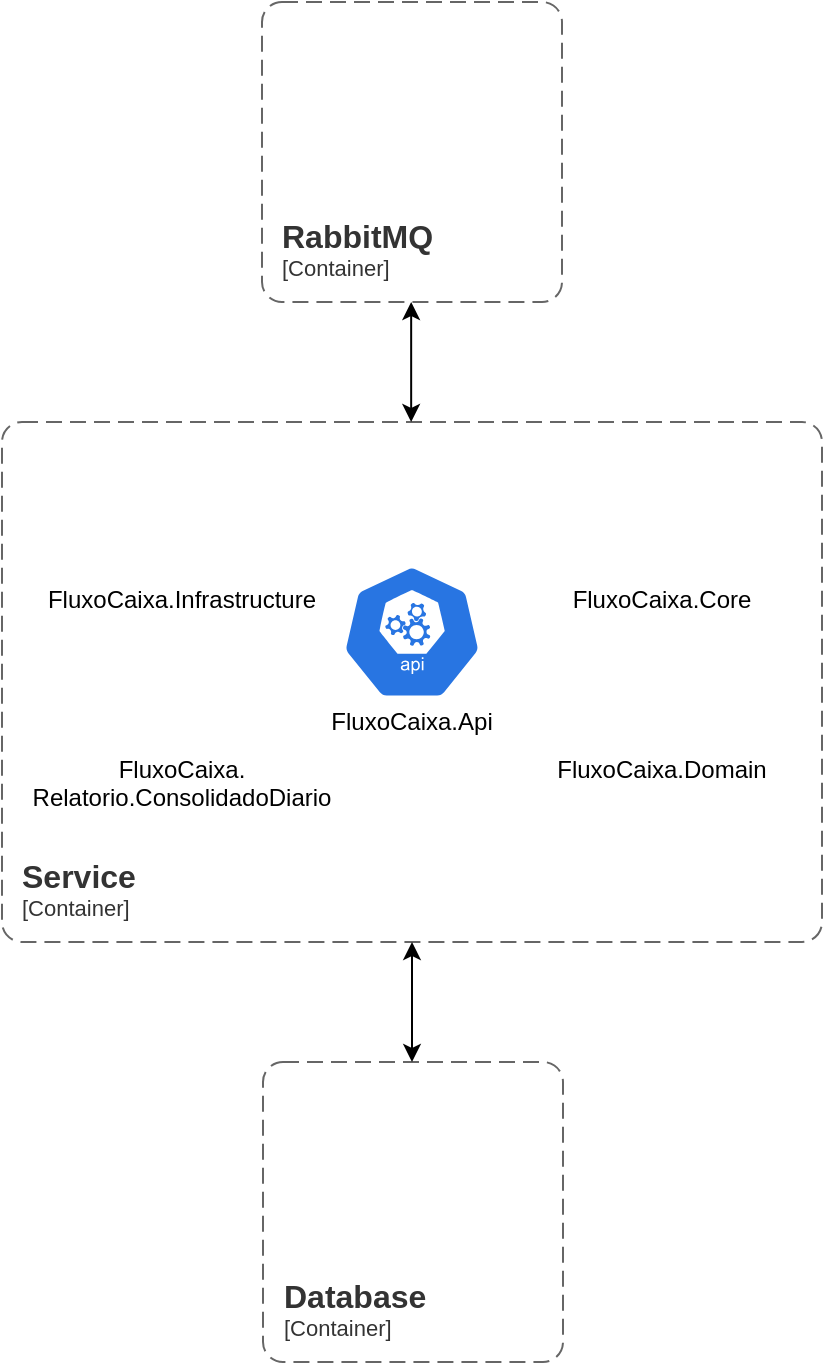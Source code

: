 <mxfile version="20.3.0" type="device"><diagram id="GvixkBmLiv466eLl4Ri_" name="Página-1"><mxGraphModel dx="883" dy="1020" grid="1" gridSize="10" guides="1" tooltips="1" connect="1" arrows="1" fold="1" page="1" pageScale="1" pageWidth="827" pageHeight="1169" math="0" shadow="0"><root><mxCell id="0"/><mxCell id="1" parent="0"/><mxCell id="3412RU-g20woyOoF1RDZ-2" value="" style="sketch=0;html=1;dashed=0;whitespace=wrap;fillColor=#2875E2;strokeColor=#ffffff;points=[[0.005,0.63,0],[0.1,0.2,0],[0.9,0.2,0],[0.5,0,0],[0.995,0.63,0],[0.72,0.99,0],[0.5,1,0],[0.28,0.99,0]];shape=mxgraph.kubernetes.icon;prIcon=api" vertex="1" parent="1"><mxGeometry x="185" y="350" width="70" height="70" as="geometry"/></mxCell><mxCell id="3412RU-g20woyOoF1RDZ-3" value="" style="shape=image;verticalLabelPosition=bottom;labelBackgroundColor=default;verticalAlign=top;aspect=fixed;imageAspect=0;image=https://upload.wikimedia.org/wikipedia/commons/thumb/e/ee/.NET_Core_Logo.svg/2048px-.NET_Core_Logo.svg.png;" vertex="1" parent="1"><mxGeometry x="235" y="340" width="40" height="40" as="geometry"/></mxCell><mxCell id="3412RU-g20woyOoF1RDZ-4" value="" style="shape=image;verticalLabelPosition=bottom;labelBackgroundColor=default;verticalAlign=top;aspect=fixed;imageAspect=0;image=https://brandslogos.com/wp-content/uploads/thumbs/microsoft-sql-server-logo-vector.svg;" vertex="1" parent="1"><mxGeometry x="165.97" y="610" width="99.05" height="80" as="geometry"/></mxCell><mxCell id="3412RU-g20woyOoF1RDZ-5" value="" style="shape=image;verticalLabelPosition=bottom;labelBackgroundColor=default;verticalAlign=top;aspect=fixed;imageAspect=0;image=https://cdn.freebiesupply.com/logos/large/2x/rabbitmq-logo-png-transparent.png;" vertex="1" parent="1"><mxGeometry x="185.0" y="90" width="71" height="75.2" as="geometry"/></mxCell><object placeholders="1" c4Name="Service" c4Type="ContainerScopeBoundary" c4Application="Container" label="&lt;font style=&quot;font-size: 16px&quot;&gt;&lt;b&gt;&lt;div style=&quot;text-align: left&quot;&gt;%c4Name%&lt;/div&gt;&lt;/b&gt;&lt;/font&gt;&lt;div style=&quot;text-align: left&quot;&gt;[%c4Application%]&lt;/div&gt;" id="3412RU-g20woyOoF1RDZ-7"><mxCell style="rounded=1;fontSize=11;whiteSpace=wrap;html=1;dashed=1;arcSize=20;fillColor=none;strokeColor=#666666;fontColor=#333333;labelBackgroundColor=none;align=left;verticalAlign=bottom;labelBorderColor=none;spacingTop=0;spacing=10;dashPattern=8 4;metaEdit=1;rotatable=0;perimeter=rectanglePerimeter;noLabel=0;labelPadding=0;allowArrows=0;connectable=0;expand=0;recursiveResize=0;editable=1;pointerEvents=0;absoluteArcSize=1;points=[[0.25,0,0],[0.5,0,0],[0.75,0,0],[1,0.25,0],[1,0.5,0],[1,0.75,0],[0.75,1,0],[0.5,1,0],[0.25,1,0],[0,0.75,0],[0,0.5,0],[0,0.25,0]];" vertex="1" parent="1"><mxGeometry x="15" y="280" width="410" height="260" as="geometry"/></mxCell></object><mxCell id="3412RU-g20woyOoF1RDZ-8" value="FluxoCaixa.Core" style="shape=image;verticalLabelPosition=bottom;labelBackgroundColor=default;verticalAlign=top;aspect=fixed;imageAspect=0;image=https://upload.wikimedia.org/wikipedia/commons/thumb/e/ee/.NET_Core_Logo.svg/2048px-.NET_Core_Logo.svg.png;" vertex="1" parent="1"><mxGeometry x="320" y="305" width="50" height="50" as="geometry"/></mxCell><mxCell id="3412RU-g20woyOoF1RDZ-9" value="FluxoCaixa.Domain" style="shape=image;verticalLabelPosition=bottom;labelBackgroundColor=default;verticalAlign=top;aspect=fixed;imageAspect=0;image=https://upload.wikimedia.org/wikipedia/commons/thumb/e/ee/.NET_Core_Logo.svg/2048px-.NET_Core_Logo.svg.png;" vertex="1" parent="1"><mxGeometry x="320" y="390" width="50" height="50" as="geometry"/></mxCell><mxCell id="3412RU-g20woyOoF1RDZ-10" value="FluxoCaixa.Infrastructure" style="shape=image;verticalLabelPosition=bottom;labelBackgroundColor=default;verticalAlign=top;aspect=fixed;imageAspect=0;image=https://upload.wikimedia.org/wikipedia/commons/thumb/e/ee/.NET_Core_Logo.svg/2048px-.NET_Core_Logo.svg.png;" vertex="1" parent="1"><mxGeometry x="80" y="305" width="50" height="50" as="geometry"/></mxCell><mxCell id="3412RU-g20woyOoF1RDZ-11" value="FluxoCaixa.&#10;Relatorio.ConsolidadoDiario" style="shape=image;verticalLabelPosition=bottom;labelBackgroundColor=default;verticalAlign=top;aspect=fixed;imageAspect=0;image=https://upload.wikimedia.org/wikipedia/commons/thumb/e/ee/.NET_Core_Logo.svg/2048px-.NET_Core_Logo.svg.png;" vertex="1" parent="1"><mxGeometry x="80" y="390" width="50" height="50" as="geometry"/></mxCell><mxCell id="3412RU-g20woyOoF1RDZ-12" value="FluxoCaixa.Api" style="text;html=1;strokeColor=none;fillColor=none;align=center;verticalAlign=middle;whiteSpace=wrap;rounded=0;" vertex="1" parent="1"><mxGeometry x="190" y="420" width="60" height="20" as="geometry"/></mxCell><object placeholders="1" c4Name="RabbitMQ" c4Type="ContainerScopeBoundary" c4Application="Container" label="&lt;font style=&quot;font-size: 16px&quot;&gt;&lt;b&gt;&lt;div style=&quot;text-align: left&quot;&gt;%c4Name%&lt;/div&gt;&lt;/b&gt;&lt;/font&gt;&lt;div style=&quot;text-align: left&quot;&gt;[%c4Application%]&lt;/div&gt;" id="3412RU-g20woyOoF1RDZ-13"><mxCell style="rounded=1;fontSize=11;whiteSpace=wrap;html=1;dashed=1;arcSize=20;fillColor=none;strokeColor=#666666;fontColor=#333333;labelBackgroundColor=none;align=left;verticalAlign=bottom;labelBorderColor=none;spacingTop=0;spacing=10;dashPattern=8 4;metaEdit=1;rotatable=0;perimeter=rectanglePerimeter;noLabel=0;labelPadding=0;allowArrows=0;connectable=0;expand=0;recursiveResize=0;editable=1;pointerEvents=0;absoluteArcSize=1;points=[[0.25,0,0],[0.5,0,0],[0.75,0,0],[1,0.25,0],[1,0.5,0],[1,0.75,0],[0.75,1,0],[0.5,1,0],[0.25,1,0],[0,0.75,0],[0,0.5,0],[0,0.25,0]];" vertex="1" parent="1"><mxGeometry x="145" y="70" width="150" height="150" as="geometry"/></mxCell></object><object placeholders="1" c4Name="Database" c4Type="ContainerScopeBoundary" c4Application="Container" label="&lt;font style=&quot;font-size: 16px&quot;&gt;&lt;b&gt;&lt;div style=&quot;text-align: left&quot;&gt;%c4Name%&lt;/div&gt;&lt;/b&gt;&lt;/font&gt;&lt;div style=&quot;text-align: left&quot;&gt;[%c4Application%]&lt;/div&gt;" id="3412RU-g20woyOoF1RDZ-15"><mxCell style="rounded=1;fontSize=11;whiteSpace=wrap;html=1;dashed=1;arcSize=20;fillColor=none;strokeColor=#666666;fontColor=#333333;labelBackgroundColor=none;align=left;verticalAlign=bottom;labelBorderColor=none;spacingTop=0;spacing=10;dashPattern=8 4;metaEdit=1;rotatable=0;perimeter=rectanglePerimeter;noLabel=0;labelPadding=0;allowArrows=0;connectable=0;expand=0;recursiveResize=0;editable=1;pointerEvents=0;absoluteArcSize=1;points=[[0.25,0,0],[0.5,0,0],[0.75,0,0],[1,0.25,0],[1,0.5,0],[1,0.75,0],[0.75,1,0],[0.5,1,0],[0.25,1,0],[0,0.75,0],[0,0.5,0],[0,0.25,0]];" vertex="1" parent="1"><mxGeometry x="145.5" y="600" width="150" height="150" as="geometry"/></mxCell></object><mxCell id="3412RU-g20woyOoF1RDZ-16" value="" style="endArrow=classic;startArrow=classic;html=1;rounded=0;" edge="1" parent="1"><mxGeometry width="50" height="50" relative="1" as="geometry"><mxPoint x="220" y="540" as="sourcePoint"/><mxPoint x="220" y="600" as="targetPoint"/></mxGeometry></mxCell><mxCell id="3412RU-g20woyOoF1RDZ-17" value="" style="endArrow=classic;startArrow=classic;html=1;rounded=0;" edge="1" parent="1"><mxGeometry width="50" height="50" relative="1" as="geometry"><mxPoint x="219.58" y="220" as="sourcePoint"/><mxPoint x="219.58" y="280" as="targetPoint"/></mxGeometry></mxCell></root></mxGraphModel></diagram></mxfile>